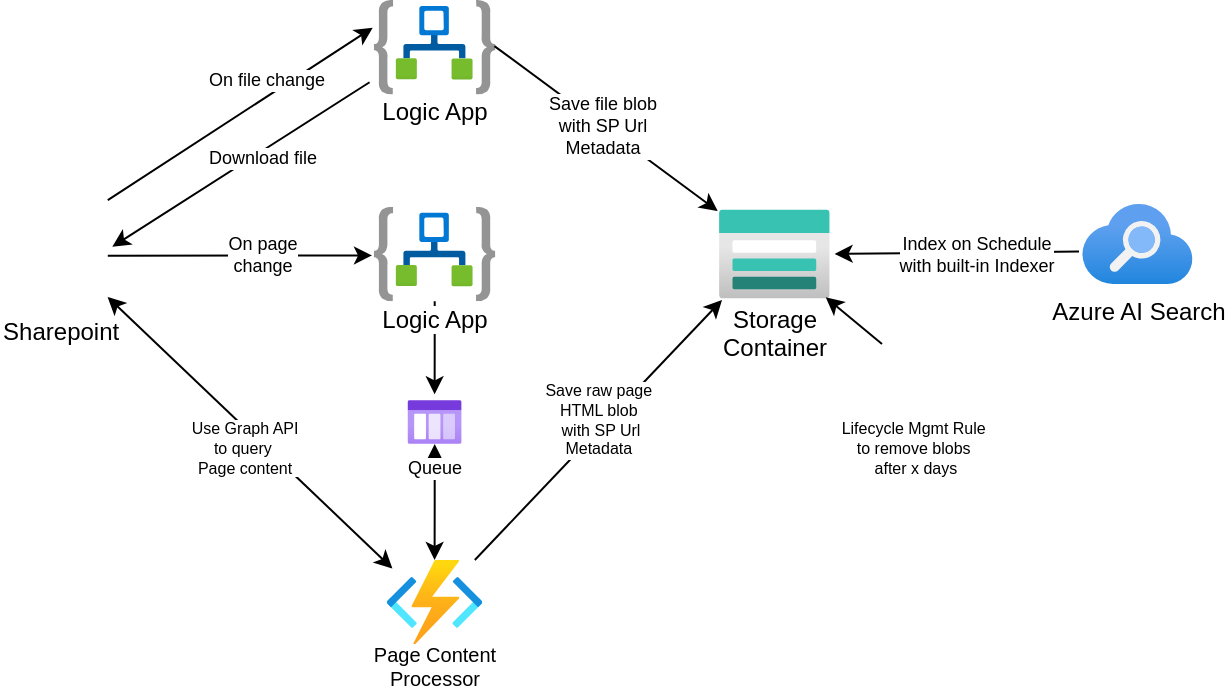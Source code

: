 <mxfile version="24.4.6" type="device">
  <diagram name="Page-1" id="sysDbROty27iCFKjjsD3">
    <mxGraphModel dx="830" dy="479" grid="1" gridSize="10" guides="1" tooltips="1" connect="1" arrows="1" fold="1" page="1" pageScale="1" pageWidth="1100" pageHeight="850" math="0" shadow="0">
      <root>
        <mxCell id="0" />
        <mxCell id="1" parent="0" />
        <mxCell id="KpkBTaQujF9PiWOjorFJ-25" value="" style="rounded=0;orthogonalLoop=1;jettySize=auto;html=1;" edge="1" parent="1" source="KpkBTaQujF9PiWOjorFJ-6">
          <mxGeometry relative="1" as="geometry">
            <mxPoint x="390" y="200" as="targetPoint" />
          </mxGeometry>
        </mxCell>
        <mxCell id="KpkBTaQujF9PiWOjorFJ-26" value="&lt;font style=&quot;font-size: 8px;&quot;&gt;Save raw page&amp;nbsp;&lt;/font&gt;&lt;div style=&quot;font-size: 8px;&quot;&gt;&lt;font style=&quot;font-size: 8px;&quot;&gt;HTML blob&amp;nbsp;&lt;/font&gt;&lt;/div&gt;&lt;div style=&quot;font-size: 8px;&quot;&gt;&lt;font style=&quot;font-size: 8px;&quot;&gt;with&amp;nbsp;&lt;/font&gt;SP Url&lt;/div&gt;&lt;div style=&quot;font-size: 8px;&quot;&gt;&lt;font style=&quot;font-size: 8px;&quot;&gt;Metadata&amp;nbsp;&lt;/font&gt;&lt;/div&gt;" style="edgeLabel;html=1;align=center;verticalAlign=middle;resizable=0;points=[];fontSize=8;" vertex="1" connectable="0" parent="KpkBTaQujF9PiWOjorFJ-25">
          <mxGeometry x="-0.454" y="1" relative="1" as="geometry">
            <mxPoint x="29" y="-34" as="offset" />
          </mxGeometry>
        </mxCell>
        <mxCell id="GF6DGzIIjUZdSBT8uPX9-1" value="Storage&lt;div&gt;Container&lt;/div&gt;" style="image;aspect=fixed;html=1;points=[];align=center;fontSize=12;image=img/lib/azure2/storage/Storage_Accounts.svg;spacingTop=-3;" parent="1" vertex="1">
          <mxGeometry x="388.42" y="154.8" width="55.5" height="44.4" as="geometry" />
        </mxCell>
        <mxCell id="GF6DGzIIjUZdSBT8uPX9-2" value="Logic App" style="image;aspect=fixed;html=1;points=[];align=center;fontSize=12;image=img/lib/azure2/integration/Logic_Apps.svg;spacingTop=-5;" parent="1" vertex="1">
          <mxGeometry x="215.85" y="50" width="60.85" height="47.22" as="geometry" />
        </mxCell>
        <mxCell id="GF6DGzIIjUZdSBT8uPX9-3" value="Sharepoint" style="shape=image;verticalLabelPosition=bottom;labelBackgroundColor=default;verticalAlign=top;aspect=fixed;imageAspect=0;image=https://upload.wikimedia.org/wikipedia/commons/thumb/e/e1/Microsoft_Office_SharePoint_%282019%E2%80%93present%29.svg/2097px-Microsoft_Office_SharePoint_%282019%E2%80%93present%29.svg.png;" parent="1" vertex="1">
          <mxGeometry x="34" y="152" width="51.15" height="50" as="geometry" />
        </mxCell>
        <mxCell id="GF6DGzIIjUZdSBT8uPX9-5" value="" style="endArrow=classic;html=1;rounded=0;exitX=0.956;exitY=-0.039;exitDx=0;exitDy=0;entryX=-0.008;entryY=0.293;entryDx=0;entryDy=0;entryPerimeter=0;exitPerimeter=0;" parent="1" edge="1" target="GF6DGzIIjUZdSBT8uPX9-2" source="GF6DGzIIjUZdSBT8uPX9-3">
          <mxGeometry width="50" height="50" relative="1" as="geometry">
            <mxPoint x="85.15" y="147.6" as="sourcePoint" />
            <mxPoint x="216.122" y="103.016" as="targetPoint" />
          </mxGeometry>
        </mxCell>
        <mxCell id="GF6DGzIIjUZdSBT8uPX9-6" value="On file change" style="edgeLabel;html=1;align=center;verticalAlign=middle;resizable=0;points=[];fontSize=9;" parent="GF6DGzIIjUZdSBT8uPX9-5" vertex="1" connectable="0">
          <mxGeometry x="-0.064" y="2" relative="1" as="geometry">
            <mxPoint x="18" y="-18" as="offset" />
          </mxGeometry>
        </mxCell>
        <mxCell id="GF6DGzIIjUZdSBT8uPX9-8" value="" style="endArrow=classic;html=1;rounded=0;exitX=-0.034;exitY=0.871;exitDx=0;exitDy=0;exitPerimeter=0;entryX=1;entryY=0.5;entryDx=0;entryDy=0;" parent="1" edge="1" source="GF6DGzIIjUZdSBT8uPX9-2">
          <mxGeometry width="50" height="50" relative="1" as="geometry">
            <mxPoint x="214.296" y="129.001" as="sourcePoint" />
            <mxPoint x="85.15" y="173.37" as="targetPoint" />
          </mxGeometry>
        </mxCell>
        <mxCell id="GF6DGzIIjUZdSBT8uPX9-9" value="Download file" style="edgeLabel;html=1;align=center;verticalAlign=middle;resizable=0;points=[];fontSize=9;" parent="GF6DGzIIjUZdSBT8uPX9-8" vertex="1" connectable="0">
          <mxGeometry x="-0.214" y="1" relative="1" as="geometry">
            <mxPoint x="-4" y="4" as="offset" />
          </mxGeometry>
        </mxCell>
        <mxCell id="GF6DGzIIjUZdSBT8uPX9-10" value="" style="endArrow=classic;html=1;rounded=0;exitX=0.992;exitY=0.488;exitDx=0;exitDy=0;exitPerimeter=0;entryX=-0.01;entryY=0.017;entryDx=0;entryDy=0;entryPerimeter=0;" parent="1" source="GF6DGzIIjUZdSBT8uPX9-2" target="GF6DGzIIjUZdSBT8uPX9-1" edge="1">
          <mxGeometry width="50" height="50" relative="1" as="geometry">
            <mxPoint x="200" y="380" as="sourcePoint" />
            <mxPoint x="250" y="330" as="targetPoint" />
          </mxGeometry>
        </mxCell>
        <mxCell id="GF6DGzIIjUZdSBT8uPX9-11" value="Save file blob&lt;div&gt;with SP Url&lt;/div&gt;&lt;div&gt;Metadata&lt;/div&gt;" style="edgeLabel;html=1;align=center;verticalAlign=middle;resizable=0;points=[];fontSize=9;" parent="GF6DGzIIjUZdSBT8uPX9-10" vertex="1" connectable="0">
          <mxGeometry x="-0.046" relative="1" as="geometry">
            <mxPoint as="offset" />
          </mxGeometry>
        </mxCell>
        <mxCell id="GF6DGzIIjUZdSBT8uPX9-29" value="Azure AI Search" style="image;aspect=fixed;html=1;points=[];align=center;fontSize=12;image=img/lib/azure2/app_services/Search_Services.svg;" parent="1" vertex="1">
          <mxGeometry x="570" y="152.0" width="55.37" height="40" as="geometry" />
        </mxCell>
        <mxCell id="GF6DGzIIjUZdSBT8uPX9-30" value="" style="endArrow=classic;html=1;rounded=0;entryX=1.043;entryY=0.499;entryDx=0;entryDy=0;entryPerimeter=0;exitX=-0.027;exitY=0.595;exitDx=0;exitDy=0;exitPerimeter=0;" parent="1" edge="1" target="GF6DGzIIjUZdSBT8uPX9-1" source="GF6DGzIIjUZdSBT8uPX9-29">
          <mxGeometry width="50" height="50" relative="1" as="geometry">
            <mxPoint x="650" y="125" as="sourcePoint" />
            <mxPoint x="630" y="229" as="targetPoint" />
          </mxGeometry>
        </mxCell>
        <mxCell id="GF6DGzIIjUZdSBT8uPX9-31" value="Index on Schedule&lt;div style=&quot;font-size: 9px;&quot;&gt;with built-in Indexer&lt;/div&gt;" style="edgeLabel;html=1;align=center;verticalAlign=middle;resizable=0;points=[];fontSize=9;" parent="GF6DGzIIjUZdSBT8uPX9-30" vertex="1" connectable="0">
          <mxGeometry x="-0.154" relative="1" as="geometry">
            <mxPoint as="offset" />
          </mxGeometry>
        </mxCell>
        <mxCell id="KpkBTaQujF9PiWOjorFJ-34" value="" style="edgeStyle=orthogonalEdgeStyle;rounded=0;orthogonalLoop=1;jettySize=auto;html=1;entryX=0.501;entryY=-0.13;entryDx=0;entryDy=0;entryPerimeter=0;" edge="1" parent="1" source="KpkBTaQujF9PiWOjorFJ-1" target="KpkBTaQujF9PiWOjorFJ-5">
          <mxGeometry relative="1" as="geometry" />
        </mxCell>
        <mxCell id="KpkBTaQujF9PiWOjorFJ-1" value="Logic App" style="image;aspect=fixed;html=1;points=[];align=center;fontSize=12;image=img/lib/azure2/integration/Logic_Apps.svg;spacingTop=-5;" vertex="1" parent="1">
          <mxGeometry x="215.85" y="153.39" width="60.85" height="47.22" as="geometry" />
        </mxCell>
        <mxCell id="KpkBTaQujF9PiWOjorFJ-37" value="" style="edgeStyle=orthogonalEdgeStyle;rounded=0;orthogonalLoop=1;jettySize=auto;html=1;startArrow=classic;startFill=1;" edge="1" parent="1" source="KpkBTaQujF9PiWOjorFJ-5" target="KpkBTaQujF9PiWOjorFJ-6">
          <mxGeometry relative="1" as="geometry" />
        </mxCell>
        <mxCell id="KpkBTaQujF9PiWOjorFJ-5" value="Queue" style="image;aspect=fixed;html=1;points=[];align=center;fontSize=9;image=img/lib/azure2/general/Storage_Queue.svg;" vertex="1" parent="1">
          <mxGeometry x="232.76" y="250" width="27.05" height="21.98" as="geometry" />
        </mxCell>
        <mxCell id="KpkBTaQujF9PiWOjorFJ-6" value="Page Content&lt;div&gt;Processor&lt;/div&gt;" style="image;aspect=fixed;html=1;points=[];align=center;fontSize=10;image=img/lib/azure2/compute/Function_Apps.svg;spacingTop=-7;" vertex="1" parent="1">
          <mxGeometry x="222.28" y="330" width="48" height="42.35" as="geometry" />
        </mxCell>
        <mxCell id="KpkBTaQujF9PiWOjorFJ-12" value="" style="endArrow=classic;html=1;rounded=0;exitX=0.956;exitY=0.517;exitDx=0;exitDy=0;exitPerimeter=0;entryX=-0.014;entryY=0.515;entryDx=0;entryDy=0;entryPerimeter=0;" edge="1" parent="1" source="GF6DGzIIjUZdSBT8uPX9-3" target="KpkBTaQujF9PiWOjorFJ-1">
          <mxGeometry width="50" height="50" relative="1" as="geometry">
            <mxPoint x="110" y="180" as="sourcePoint" />
            <mxPoint x="190" y="180" as="targetPoint" />
          </mxGeometry>
        </mxCell>
        <mxCell id="KpkBTaQujF9PiWOjorFJ-13" value="On page&lt;div&gt;change&lt;/div&gt;" style="edgeLabel;html=1;align=center;verticalAlign=middle;resizable=0;points=[];fontSize=9;" vertex="1" connectable="0" parent="KpkBTaQujF9PiWOjorFJ-12">
          <mxGeometry x="-0.064" y="2" relative="1" as="geometry">
            <mxPoint x="15" y="1" as="offset" />
          </mxGeometry>
        </mxCell>
        <mxCell id="KpkBTaQujF9PiWOjorFJ-18" value="" style="endArrow=classic;html=1;rounded=0;exitX=0.061;exitY=0.1;exitDx=0;exitDy=0;exitPerimeter=0;startArrow=classic;startFill=1;entryX=0.954;entryY=0.929;entryDx=0;entryDy=0;entryPerimeter=0;" edge="1" parent="1" source="KpkBTaQujF9PiWOjorFJ-6" target="GF6DGzIIjUZdSBT8uPX9-3">
          <mxGeometry width="50" height="50" relative="1" as="geometry">
            <mxPoint x="188.52" y="353.782" as="sourcePoint" />
            <mxPoint x="100" y="250" as="targetPoint" />
          </mxGeometry>
        </mxCell>
        <mxCell id="KpkBTaQujF9PiWOjorFJ-17" value="Use Graph API&#xa;to query &#xa;Page content" style="shape=image;verticalLabelPosition=bottom;labelBackgroundColor=default;verticalAlign=top;aspect=fixed;imageAspect=0;image=https://www.drupal.org/files/project-images/Graph%20API%20logo.png;fontSize=8;" vertex="1" parent="1">
          <mxGeometry x="140" y="233.04" width="23.07" height="20" as="geometry" />
        </mxCell>
        <mxCell id="KpkBTaQujF9PiWOjorFJ-32" value="" style="rounded=0;orthogonalLoop=1;jettySize=auto;html=1;entryX=0.963;entryY=0.988;entryDx=0;entryDy=0;entryPerimeter=0;" edge="1" parent="1" source="KpkBTaQujF9PiWOjorFJ-31" target="GF6DGzIIjUZdSBT8uPX9-1">
          <mxGeometry relative="1" as="geometry">
            <mxPoint x="416" y="220" as="targetPoint" />
          </mxGeometry>
        </mxCell>
        <mxCell id="KpkBTaQujF9PiWOjorFJ-31" value="Lifecycle Mgmt Rule &#xa;to remove blobs &#xa;after x days" style="shape=image;verticalLabelPosition=bottom;labelBackgroundColor=default;verticalAlign=top;aspect=fixed;imageAspect=0;image=https://feras.blog/wp-content/uploads/Lifecycle-Management.png;fontSize=8;" vertex="1" parent="1">
          <mxGeometry x="470" y="219.12" width="33.92" height="33.92" as="geometry" />
        </mxCell>
      </root>
    </mxGraphModel>
  </diagram>
</mxfile>
